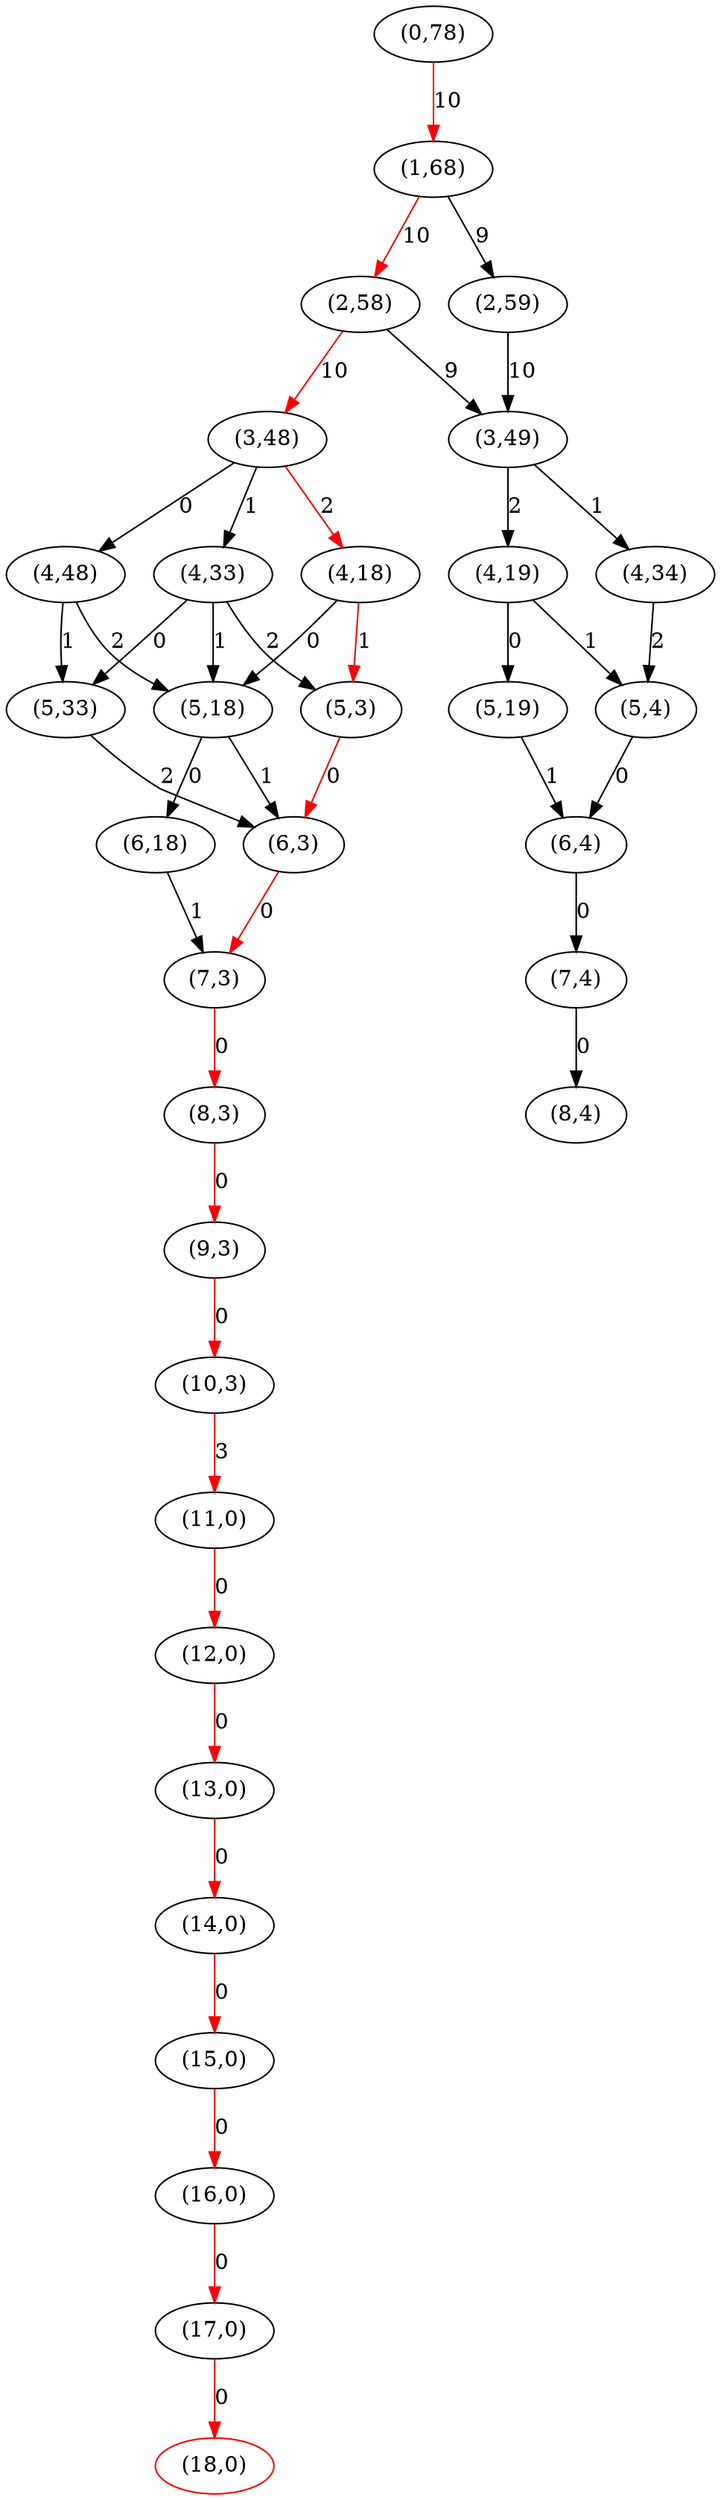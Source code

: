 strict digraph G {
  1 [ label="(17,0)" ];
  2 [ color="red" label="(18,0)" ];
  3 [ label="(16,0)" ];
  4 [ label="(15,0)" ];
  5 [ label="(14,0)" ];
  6 [ label="(13,0)" ];
  7 [ label="(12,0)" ];
  8 [ label="(11,0)" ];
  9 [ label="(10,3)" ];
  10 [ label="(9,3)" ];
  11 [ label="(8,3)" ];
  12 [ label="(7,3)" ];
  13 [ label="(6,3)" ];
  14 [ label="(5,3)" ];
  15 [ label="(4,18)" ];
  16 [ label="(5,18)" ];
  17 [ label="(6,18)" ];
  18 [ label="(3,48)" ];
  19 [ label="(4,33)" ];
  20 [ label="(5,33)" ];
  21 [ label="(4,48)" ];
  22 [ label="(2,58)" ];
  23 [ label="(7,4)" ];
  24 [ label="(8,4)" ];
  25 [ label="(6,4)" ];
  26 [ label="(5,4)" ];
  27 [ label="(4,19)" ];
  28 [ label="(5,19)" ];
  29 [ label="(3,49)" ];
  30 [ label="(4,34)" ];
  31 [ label="(1,68)" ];
  32 [ label="(2,59)" ];
  33 [ label="(0,78)" ];
  1 -> 2 [ color="red" label="0" ];
  3 -> 1 [ color="red" label="0" ];
  4 -> 3 [ color="red" label="0" ];
  5 -> 4 [ color="red" label="0" ];
  6 -> 5 [ color="red" label="0" ];
  7 -> 6 [ color="red" label="0" ];
  8 -> 7 [ color="red" label="0" ];
  9 -> 8 [ color="red" label="3" ];
  10 -> 9 [ color="red" label="0" ];
  11 -> 10 [ color="red" label="0" ];
  12 -> 11 [ color="red" label="0" ];
  13 -> 12 [ color="red" label="0" ];
  14 -> 13 [ color="red" label="0" ];
  15 -> 14 [ color="red" label="1" ];
  16 -> 13 [ label="1" ];
  17 -> 12 [ label="1" ];
  16 -> 17 [ label="0" ];
  15 -> 16 [ label="0" ];
  18 -> 15 [ color="red" label="2" ];
  19 -> 14 [ label="2" ];
  19 -> 16 [ label="1" ];
  20 -> 13 [ label="2" ];
  19 -> 20 [ label="0" ];
  18 -> 19 [ label="1" ];
  21 -> 16 [ label="2" ];
  21 -> 20 [ label="1" ];
  18 -> 21 [ label="0" ];
  22 -> 18 [ color="red" label="10" ];
  23 -> 24 [ label="0" ];
  25 -> 23 [ label="0" ];
  26 -> 25 [ label="0" ];
  27 -> 26 [ label="1" ];
  28 -> 25 [ label="1" ];
  27 -> 28 [ label="0" ];
  29 -> 27 [ label="2" ];
  30 -> 26 [ label="2" ];
  29 -> 30 [ label="1" ];
  22 -> 29 [ label="9" ];
  31 -> 22 [ color="red" label="10" ];
  32 -> 29 [ label="10" ];
  31 -> 32 [ label="9" ];
  33 -> 31 [ color="red" label="10" ];
}
